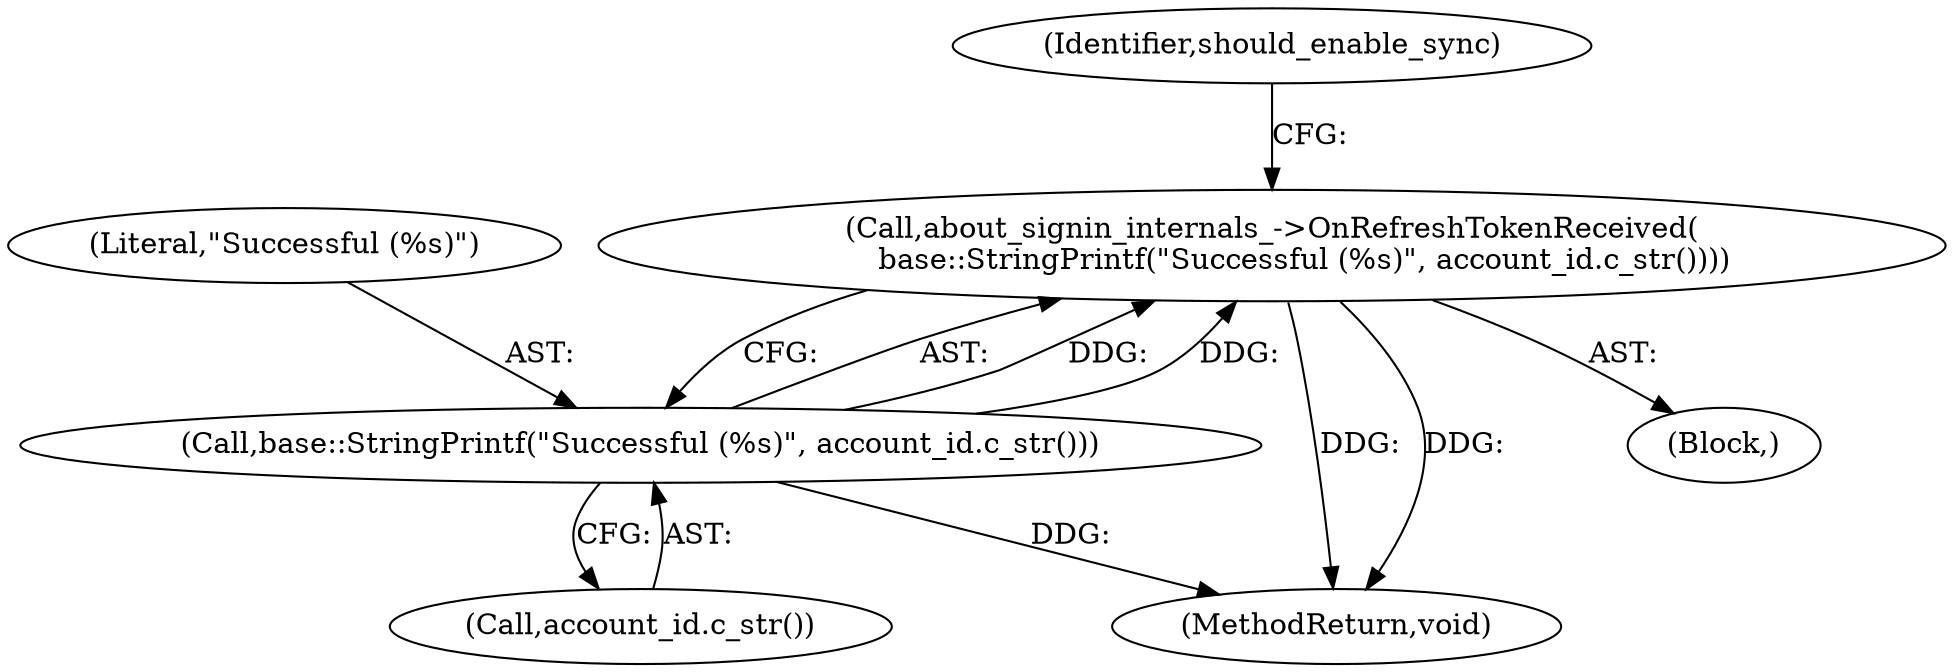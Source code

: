 digraph "0_Chrome_282f53ffdc3b1902da86f6a0791af736837efbf8@API" {
"1000142" [label="(Call,about_signin_internals_->OnRefreshTokenReceived(\n       base::StringPrintf(\"Successful (%s)\", account_id.c_str())))"];
"1000143" [label="(Call,base::StringPrintf(\"Successful (%s)\", account_id.c_str()))"];
"1000145" [label="(Call,account_id.c_str())"];
"1000142" [label="(Call,about_signin_internals_->OnRefreshTokenReceived(\n       base::StringPrintf(\"Successful (%s)\", account_id.c_str())))"];
"1000104" [label="(Block,)"];
"1000143" [label="(Call,base::StringPrintf(\"Successful (%s)\", account_id.c_str()))"];
"1000152" [label="(MethodReturn,void)"];
"1000147" [label="(Identifier,should_enable_sync)"];
"1000144" [label="(Literal,\"Successful (%s)\")"];
"1000142" -> "1000104"  [label="AST: "];
"1000142" -> "1000143"  [label="CFG: "];
"1000143" -> "1000142"  [label="AST: "];
"1000147" -> "1000142"  [label="CFG: "];
"1000142" -> "1000152"  [label="DDG: "];
"1000142" -> "1000152"  [label="DDG: "];
"1000143" -> "1000142"  [label="DDG: "];
"1000143" -> "1000142"  [label="DDG: "];
"1000143" -> "1000145"  [label="CFG: "];
"1000144" -> "1000143"  [label="AST: "];
"1000145" -> "1000143"  [label="AST: "];
"1000143" -> "1000152"  [label="DDG: "];
}
